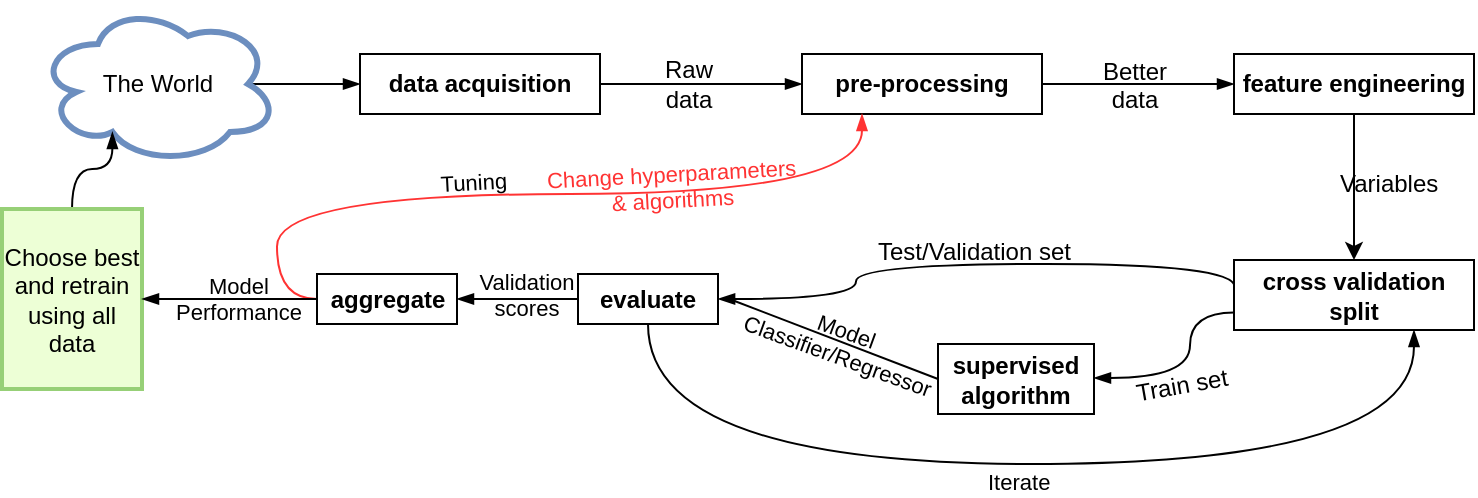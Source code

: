 <mxfile version="12.1.1" type="google" pages="1"><diagram id="kmvMdmUW6yvWM0If59pz" name="Page-1"><mxGraphModel dx="1580" dy="933" grid="1" gridSize="2" guides="1" tooltips="1" connect="1" arrows="1" fold="1" page="1" pageScale="1" pageWidth="850" pageHeight="1100" math="0" shadow="0"><root><mxCell id="0"/><mxCell id="1" parent="0"/><mxCell id="VqBFJcTqSh929R_T081--50" value="Iterate" style="text;html=1;resizable=0;points=[];autosize=1;align=left;verticalAlign=top;spacingTop=-4;fontSize=11;fontFamily=Helvetica;fontColor=#000000;" vertex="1" parent="1"><mxGeometry x="547" y="262" width="42" height="14" as="geometry"/></mxCell><mxCell id="VqBFJcTqSh929R_T081--40" value="&lt;div style=&quot;font-size: 11px;&quot;&gt;Model&lt;/div&gt;&lt;div style=&quot;font-size: 11px;&quot;&gt;Classifier/Regressor&lt;/div&gt;" style="text;html=1;resizable=0;points=[];autosize=1;align=center;verticalAlign=top;spacingTop=-4;fontSize=11;fontFamily=Helvetica;spacing=2;rotation=20;" vertex="1" parent="1"><mxGeometry x="411" y="186" width="130" height="30" as="geometry"/></mxCell><mxCell id="VqBFJcTqSh929R_T081--4" value="" style="edgeStyle=orthogonalEdgeStyle;rounded=0;orthogonalLoop=1;jettySize=auto;html=1;entryX=0;entryY=0.5;entryDx=0;entryDy=0;exitX=0.875;exitY=0.5;exitDx=0;exitDy=0;exitPerimeter=0;endArrow=blockThin;endFill=1;" edge="1" parent="1" source="VqBFJcTqSh929R_T081--1" target="VqBFJcTqSh929R_T081--5"><mxGeometry relative="1" as="geometry"><mxPoint x="199.034" y="71.897" as="sourcePoint"/><mxPoint x="294" y="72" as="targetPoint"/></mxGeometry></mxCell><mxCell id="VqBFJcTqSh929R_T081--1" value="The World" style="ellipse;shape=cloud;whiteSpace=wrap;html=1;fillColor=#ffffff;strokeColor=#6c8ebf;strokeWidth=3;" vertex="1" parent="1"><mxGeometry x="74" y="32" width="120" height="80" as="geometry"/></mxCell><mxCell id="VqBFJcTqSh929R_T081--5" value="data acquisition" style="rounded=0;whiteSpace=wrap;html=1;fontStyle=1;fontFamily=Helvetica;fontSize=12;labelBorderColor=none;" vertex="1" parent="1"><mxGeometry x="235" y="57" width="120" height="30" as="geometry"/></mxCell><mxCell id="VqBFJcTqSh929R_T081--12" value="" style="edgeStyle=orthogonalEdgeStyle;rounded=0;orthogonalLoop=1;jettySize=auto;html=1;labelBackgroundColor=none;endArrow=blockThin;endFill=1;exitX=1;exitY=0.5;exitDx=0;exitDy=0;" edge="1" parent="1" source="VqBFJcTqSh929R_T081--9" target="VqBFJcTqSh929R_T081--11"><mxGeometry relative="1" as="geometry"><mxPoint x="584.0" y="72" as="sourcePoint"/><mxPoint x="633" y="72" as="targetPoint"/></mxGeometry></mxCell><mxCell id="VqBFJcTqSh929R_T081--9" value="pre-processing" style="rounded=0;whiteSpace=wrap;html=1;fontStyle=1" vertex="1" parent="1"><mxGeometry x="456" y="57" width="120" height="30" as="geometry"/></mxCell><mxCell id="VqBFJcTqSh929R_T081--10" value="" style="edgeStyle=orthogonalEdgeStyle;rounded=0;orthogonalLoop=1;jettySize=auto;html=1;endArrow=blockThin;endFill=1;" edge="1" parent="1" source="VqBFJcTqSh929R_T081--5" target="VqBFJcTqSh929R_T081--9"><mxGeometry relative="1" as="geometry"/></mxCell><mxCell id="VqBFJcTqSh929R_T081--28" value="&lt;div&gt;Raw&lt;/div&gt;&lt;div&gt;data&lt;/div&gt;" style="text;html=1;resizable=0;points=[];align=center;verticalAlign=middle;labelBackgroundColor=none;" vertex="1" connectable="0" parent="VqBFJcTqSh929R_T081--10"><mxGeometry x="0.23" y="-1" relative="1" as="geometry"><mxPoint x="-18" y="-1" as="offset"/></mxGeometry></mxCell><mxCell id="VqBFJcTqSh929R_T081--11" value="feature engineering" style="rounded=0;whiteSpace=wrap;html=1;fontStyle=1" vertex="1" parent="1"><mxGeometry x="672" y="57" width="120" height="30" as="geometry"/></mxCell><mxCell id="VqBFJcTqSh929R_T081--19" style="edgeStyle=orthogonalEdgeStyle;curved=1;rounded=0;orthogonalLoop=1;jettySize=auto;html=1;entryX=1;entryY=0.5;entryDx=0;entryDy=0;endArrow=blockThin;endFill=1;exitX=0.003;exitY=0.384;exitDx=0;exitDy=0;exitPerimeter=0;" edge="1" parent="1" source="VqBFJcTqSh929R_T081--13"><mxGeometry relative="1" as="geometry"><mxPoint x="668" y="194" as="sourcePoint"/><mxPoint x="414.065" y="179.484" as="targetPoint"/><Array as="points"><mxPoint x="672" y="162"/><mxPoint x="483" y="162"/><mxPoint x="483" y="180"/></Array></mxGeometry></mxCell><mxCell id="VqBFJcTqSh929R_T081--13" value="&lt;div&gt;cross validation&lt;/div&gt;&lt;div&gt;split&lt;/div&gt;" style="rounded=0;whiteSpace=wrap;html=1;fontStyle=1" vertex="1" parent="1"><mxGeometry x="672" y="160" width="120" height="35" as="geometry"/></mxCell><mxCell id="VqBFJcTqSh929R_T081--14" value="" style="edgeStyle=orthogonalEdgeStyle;rounded=0;orthogonalLoop=1;jettySize=auto;html=1;" edge="1" parent="1" source="VqBFJcTqSh929R_T081--11" target="VqBFJcTqSh929R_T081--13"><mxGeometry relative="1" as="geometry"/></mxCell><mxCell id="VqBFJcTqSh929R_T081--18" value="" style="rounded=0;orthogonalLoop=1;jettySize=auto;html=1;elbow=vertical;exitX=0;exitY=0.5;exitDx=0;exitDy=0;endArrow=none;endFill=0;" edge="1" parent="1" source="VqBFJcTqSh929R_T081--15"><mxGeometry relative="1" as="geometry"><mxPoint x="503" y="232" as="sourcePoint"/><mxPoint x="421" y="180" as="targetPoint"/></mxGeometry></mxCell><mxCell id="VqBFJcTqSh929R_T081--15" value="&lt;div&gt;supervised&lt;/div&gt;&lt;div&gt;algorithm&lt;br&gt;&lt;/div&gt;" style="rounded=0;whiteSpace=wrap;html=1;fontStyle=1" vertex="1" parent="1"><mxGeometry x="524" y="202" width="78" height="35" as="geometry"/></mxCell><mxCell id="VqBFJcTqSh929R_T081--16" value="" style="edgeStyle=orthogonalEdgeStyle;rounded=0;orthogonalLoop=1;jettySize=auto;html=1;curved=1;exitX=0;exitY=0.75;exitDx=0;exitDy=0;endArrow=blockThin;endFill=1;" edge="1" parent="1" source="VqBFJcTqSh929R_T081--13" target="VqBFJcTqSh929R_T081--15"><mxGeometry relative="1" as="geometry"><Array as="points"><mxPoint x="650" y="186"/><mxPoint x="650" y="219"/></Array></mxGeometry></mxCell><mxCell id="VqBFJcTqSh929R_T081--41" style="edgeStyle=orthogonalEdgeStyle;rounded=0;orthogonalLoop=1;jettySize=auto;html=1;exitX=0.5;exitY=1;exitDx=0;exitDy=0;entryX=0.75;entryY=1;entryDx=0;entryDy=0;labelBackgroundColor=none;endArrow=blockThin;endFill=1;fontFamily=Helvetica;fontSize=11;curved=1;" edge="1" parent="1" source="VqBFJcTqSh929R_T081--17" target="VqBFJcTqSh929R_T081--13"><mxGeometry relative="1" as="geometry"><Array as="points"><mxPoint x="379" y="262"/><mxPoint x="762" y="262"/></Array></mxGeometry></mxCell><mxCell id="VqBFJcTqSh929R_T081--17" value="&lt;div&gt;evaluate&lt;/div&gt;" style="rounded=0;whiteSpace=wrap;html=1;fontStyle=1" vertex="1" parent="1"><mxGeometry x="344" y="167" width="70" height="25" as="geometry"/></mxCell><mxCell id="VqBFJcTqSh929R_T081--22" style="edgeStyle=orthogonalEdgeStyle;curved=1;rounded=0;orthogonalLoop=1;jettySize=auto;html=1;exitX=0;exitY=0.5;exitDx=0;exitDy=0;entryX=0.25;entryY=1;entryDx=0;entryDy=0;endArrow=blockThin;endFill=1;fillColor=#f8cecc;strokeColor=#FF3333;" edge="1" parent="1" source="VqBFJcTqSh929R_T081--20" target="VqBFJcTqSh929R_T081--9"><mxGeometry relative="1" as="geometry"/></mxCell><mxCell id="VqBFJcTqSh929R_T081--20" value="aggregate" style="rounded=0;whiteSpace=wrap;html=1;fontStyle=1" vertex="1" parent="1"><mxGeometry x="213.5" y="167" width="70" height="25" as="geometry"/></mxCell><mxCell id="VqBFJcTqSh929R_T081--21" value="" style="edgeStyle=orthogonalEdgeStyle;curved=1;rounded=0;orthogonalLoop=1;jettySize=auto;html=1;endArrow=blockThin;endFill=1;" edge="1" parent="1" source="VqBFJcTqSh929R_T081--17" target="VqBFJcTqSh929R_T081--20"><mxGeometry relative="1" as="geometry"/></mxCell><mxCell id="VqBFJcTqSh929R_T081--34" style="edgeStyle=orthogonalEdgeStyle;curved=1;rounded=0;orthogonalLoop=1;jettySize=auto;html=1;exitX=0.5;exitY=0;exitDx=0;exitDy=0;entryX=0.31;entryY=0.8;entryDx=0;entryDy=0;entryPerimeter=0;labelBackgroundColor=none;fontFamily=Helvetica;fontSize=12;endArrow=blockThin;endFill=1;" edge="1" parent="1" source="VqBFJcTqSh929R_T081--26" target="VqBFJcTqSh929R_T081--1"><mxGeometry relative="1" as="geometry"/></mxCell><mxCell id="VqBFJcTqSh929R_T081--26" value="Choose best and retrain using all data" style="rounded=0;whiteSpace=wrap;html=1;fillColor=#EDFFD6;strokeColor=#97D077;strokeWidth=2;" vertex="1" parent="1"><mxGeometry x="56" y="134.5" width="70" height="90" as="geometry"/></mxCell><mxCell id="VqBFJcTqSh929R_T081--27" value="" style="edgeStyle=orthogonalEdgeStyle;curved=1;rounded=0;orthogonalLoop=1;jettySize=auto;html=1;endArrow=blockThin;endFill=1;" edge="1" parent="1" source="VqBFJcTqSh929R_T081--20" target="VqBFJcTqSh929R_T081--26"><mxGeometry relative="1" as="geometry"/></mxCell><mxCell id="VqBFJcTqSh929R_T081--30" value="&lt;div&gt;Better&lt;/div&gt;&lt;div&gt;data&lt;/div&gt;" style="text;html=1;resizable=0;points=[];autosize=1;align=center;verticalAlign=top;spacingTop=-4;" vertex="1" parent="1"><mxGeometry x="600" y="56" width="44" height="30" as="geometry"/></mxCell><mxCell id="VqBFJcTqSh929R_T081--35" value="&lt;div&gt;Variables&lt;/div&gt;" style="text;html=1;resizable=0;points=[];autosize=1;align=left;verticalAlign=top;spacingTop=-4;fontSize=12;fontFamily=Helvetica;" vertex="1" parent="1"><mxGeometry x="723" y="112" width="70" height="20" as="geometry"/></mxCell><mxCell id="VqBFJcTqSh929R_T081--36" value="Train set" style="text;html=1;resizable=0;points=[];autosize=1;align=left;verticalAlign=top;spacingTop=-4;fontSize=12;fontFamily=Helvetica;rotation=350;" vertex="1" parent="1"><mxGeometry x="620" y="212" width="58" height="16" as="geometry"/></mxCell><mxCell id="VqBFJcTqSh929R_T081--39" value="Test/Validation set" style="text;html=1;resizable=0;points=[];autosize=1;align=left;verticalAlign=top;spacingTop=-4;fontSize=12;fontFamily=Helvetica;" vertex="1" parent="1"><mxGeometry x="492" y="146" width="112" height="16" as="geometry"/></mxCell><mxCell id="VqBFJcTqSh929R_T081--43" value="Tuning" style="text;html=1;resizable=0;points=[];autosize=1;align=left;verticalAlign=top;spacingTop=-4;fontSize=11;fontFamily=Helvetica;rotation=357;" vertex="1" parent="1"><mxGeometry x="273" y="112" width="44" height="14" as="geometry"/></mxCell><mxCell id="VqBFJcTqSh929R_T081--44" value="&lt;div&gt;Change hyperparameters&lt;/div&gt;&lt;div&gt;&amp;amp; algorithms&lt;br&gt;&lt;/div&gt;" style="text;html=1;resizable=0;points=[];autosize=1;align=center;verticalAlign=top;spacingTop=-4;fontSize=11;fontFamily=Helvetica;rotation=357;fontColor=#FF3333;" vertex="1" parent="1"><mxGeometry x="323" y="108" width="136" height="28" as="geometry"/></mxCell><mxCell id="VqBFJcTqSh929R_T081--45" value="&lt;div&gt;Validation&lt;/div&gt;&lt;div&gt; scores&lt;/div&gt;" style="text;html=1;resizable=0;points=[];autosize=1;align=center;verticalAlign=top;spacingTop=-4;fontSize=11;fontFamily=Helvetica;fontColor=#000000;" vertex="1" parent="1"><mxGeometry x="289" y="162" width="58" height="28" as="geometry"/></mxCell><mxCell id="VqBFJcTqSh929R_T081--46" value="&lt;div&gt;Model &lt;br&gt;&lt;/div&gt;&lt;div align=&quot;center&quot;&gt;Performance&lt;/div&gt;" style="text;html=1;resizable=0;points=[];autosize=1;align=center;verticalAlign=top;spacingTop=-4;fontSize=11;fontFamily=Helvetica;fontColor=#000000;" vertex="1" parent="1"><mxGeometry x="137" y="164" width="74" height="28" as="geometry"/></mxCell></root></mxGraphModel></diagram></mxfile>